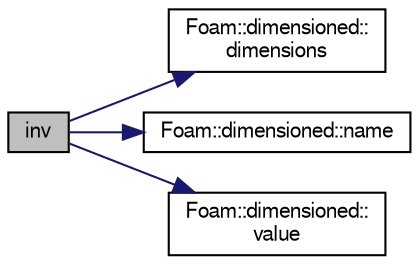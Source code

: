 digraph "inv"
{
  bgcolor="transparent";
  edge [fontname="FreeSans",fontsize="10",labelfontname="FreeSans",labelfontsize="10"];
  node [fontname="FreeSans",fontsize="10",shape=record];
  rankdir="LR";
  Node39838 [label="inv",height=0.2,width=0.4,color="black", fillcolor="grey75", style="filled", fontcolor="black"];
  Node39838 -> Node39839 [color="midnightblue",fontsize="10",style="solid",fontname="FreeSans"];
  Node39839 [label="Foam::dimensioned::\ldimensions",height=0.2,width=0.4,color="black",URL="$a26366.html#a512673c2674ca2d38885f1bb5f6994fb",tooltip="Return const reference to dimensions. "];
  Node39838 -> Node39840 [color="midnightblue",fontsize="10",style="solid",fontname="FreeSans"];
  Node39840 [label="Foam::dimensioned::name",height=0.2,width=0.4,color="black",URL="$a26366.html#ade4113569ef0db70665fded275a5e38e",tooltip="Return const reference to name. "];
  Node39838 -> Node39841 [color="midnightblue",fontsize="10",style="solid",fontname="FreeSans"];
  Node39841 [label="Foam::dimensioned::\lvalue",height=0.2,width=0.4,color="black",URL="$a26366.html#a7948200a26c85fc3a83ffa510a91d668",tooltip="Return const reference to value. "];
}
